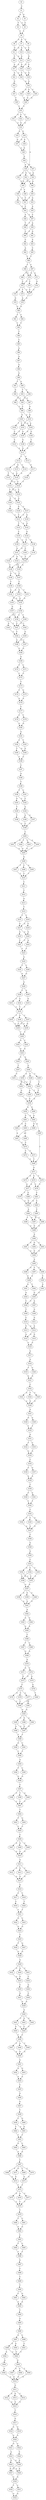 strict digraph  {
	S0 -> S1 [ label = C ];
	S1 -> S2 [ label = A ];
	S1 -> S3 [ label = G ];
	S2 -> S4 [ label = T ];
	S2 -> S5 [ label = C ];
	S3 -> S5 [ label = C ];
	S4 -> S6 [ label = T ];
	S5 -> S6 [ label = T ];
	S6 -> S7 [ label = G ];
	S6 -> S8 [ label = A ];
	S6 -> S9 [ label = T ];
	S7 -> S10 [ label = A ];
	S7 -> S11 [ label = G ];
	S7 -> S12 [ label = C ];
	S8 -> S11 [ label = G ];
	S9 -> S12 [ label = C ];
	S10 -> S13 [ label = A ];
	S11 -> S13 [ label = A ];
	S11 -> S14 [ label = C ];
	S12 -> S15 [ label = G ];
	S13 -> S16 [ label = G ];
	S13 -> S17 [ label = A ];
	S14 -> S17 [ label = A ];
	S15 -> S18 [ label = C ];
	S15 -> S16 [ label = G ];
	S16 -> S19 [ label = G ];
	S16 -> S20 [ label = C ];
	S17 -> S21 [ label = A ];
	S17 -> S20 [ label = C ];
	S18 -> S19 [ label = G ];
	S19 -> S22 [ label = A ];
	S20 -> S22 [ label = A ];
	S21 -> S23 [ label = G ];
	S22 -> S24 [ label = A ];
	S22 -> S25 [ label = G ];
	S22 -> S26 [ label = C ];
	S23 -> S27 [ label = T ];
	S24 -> S28 [ label = G ];
	S25 -> S28 [ label = G ];
	S26 -> S28 [ label = G ];
	S27 -> S29 [ label = T ];
	S28 -> S30 [ label = C ];
	S29 -> S30 [ label = C ];
	S30 -> S31 [ label = A ];
	S30 -> S32 [ label = C ];
	S30 -> S33 [ label = T ];
	S31 -> S34 [ label = G ];
	S32 -> S34 [ label = G ];
	S33 -> S34 [ label = G ];
	S34 -> S35 [ label = A ];
	S34 -> S36 [ label = G ];
	S35 -> S37 [ label = G ];
	S36 -> S38 [ label = A ];
	S36 -> S37 [ label = G ];
	S36 -> S39 [ label = A ];
	S37 -> S40 [ label = A ];
	S38 -> S40 [ label = A ];
	S39 -> S41 [ label = C ];
	S39 -> S42 [ label = G ];
	S39 -> S43 [ label = A ];
	S40 -> S44 [ label = A ];
	S41 -> S45 [ label = G ];
	S42 -> S46 [ label = A ];
	S42 -> S45 [ label = G ];
	S43 -> S45 [ label = G ];
	S43 -> S46 [ label = A ];
	S44 -> S39 [ label = A ];
	S44 -> S47 [ label = G ];
	S45 -> S48 [ label = T ];
	S45 -> S49 [ label = C ];
	S46 -> S50 [ label = A ];
	S47 -> S43 [ label = A ];
	S48 -> S51 [ label = T ];
	S49 -> S52 [ label = A ];
	S49 -> S51 [ label = T ];
	S50 -> S51 [ label = T ];
	S50 -> S53 [ label = G ];
	S51 -> S54 [ label = C ];
	S52 -> S54 [ label = C ];
	S53 -> S55 [ label = A ];
	S54 -> S56 [ label = A ];
	S54 -> S57 [ label = C ];
	S55 -> S57 [ label = C ];
	S56 -> S58 [ label = T ];
	S57 -> S59 [ label = A ];
	S57 -> S58 [ label = T ];
	S58 -> S60 [ label = C ];
	S59 -> S61 [ label = G ];
	S59 -> S60 [ label = C ];
	S60 -> S62 [ label = C ];
	S61 -> S63 [ label = A ];
	S62 -> S64 [ label = A ];
	S63 -> S65 [ label = C ];
	S64 -> S66 [ label = T ];
	S65 -> S66 [ label = T ];
	S66 -> S67 [ label = C ];
	S66 -> S68 [ label = T ];
	S67 -> S69 [ label = T ];
	S67 -> S70 [ label = G ];
	S67 -> S71 [ label = A ];
	S68 -> S70 [ label = G ];
	S69 -> S72 [ label = C ];
	S70 -> S73 [ label = T ];
	S70 -> S72 [ label = C ];
	S71 -> S74 [ label = G ];
	S72 -> S75 [ label = T ];
	S72 -> S76 [ label = A ];
	S72 -> S77 [ label = C ];
	S73 -> S77 [ label = C ];
	S74 -> S77 [ label = C ];
	S75 -> S78 [ label = A ];
	S76 -> S79 [ label = G ];
	S77 -> S78 [ label = A ];
	S78 -> S80 [ label = G ];
	S79 -> S80 [ label = G ];
	S80 -> S81 [ label = T ];
	S80 -> S82 [ label = C ];
	S81 -> S83 [ label = T ];
	S82 -> S83 [ label = T ];
	S83 -> S84 [ label = T ];
	S84 -> S85 [ label = C ];
	S85 -> S86 [ label = A ];
	S86 -> S87 [ label = A ];
	S87 -> S88 [ label = G ];
	S88 -> S89 [ label = G ];
	S89 -> S90 [ label = A ];
	S89 -> S91 [ label = T ];
	S90 -> S92 [ label = C ];
	S90 -> S93 [ label = T ];
	S91 -> S94 [ label = G ];
	S92 -> S95 [ label = C ];
	S93 -> S96 [ label = T ];
	S93 -> S97 [ label = G ];
	S94 -> S95 [ label = C ];
	S95 -> S98 [ label = C ];
	S96 -> S98 [ label = C ];
	S97 -> S99 [ label = G ];
	S98 -> S100 [ label = G ];
	S98 -> S101 [ label = A ];
	S99 -> S101 [ label = A ];
	S100 -> S102 [ label = A ];
	S100 -> S103 [ label = C ];
	S100 -> S104 [ label = T ];
	S101 -> S102 [ label = A ];
	S101 -> S103 [ label = C ];
	S102 -> S105 [ label = A ];
	S102 -> S106 [ label = G ];
	S103 -> S105 [ label = A ];
	S103 -> S107 [ label = C ];
	S104 -> S107 [ label = C ];
	S105 -> S108 [ label = G ];
	S106 -> S109 [ label = T ];
	S107 -> S110 [ label = C ];
	S108 -> S111 [ label = A ];
	S109 -> S111 [ label = A ];
	S110 -> S111 [ label = A ];
	S111 -> S112 [ label = T ];
	S111 -> S113 [ label = C ];
	S112 -> S114 [ label = T ];
	S112 -> S115 [ label = A ];
	S112 -> S116 [ label = C ];
	S113 -> S117 [ label = G ];
	S114 -> S118 [ label = A ];
	S114 -> S119 [ label = T ];
	S115 -> S118 [ label = A ];
	S116 -> S118 [ label = A ];
	S117 -> S120 [ label = G ];
	S118 -> S121 [ label = G ];
	S118 -> S122 [ label = C ];
	S119 -> S122 [ label = C ];
	S120 -> S122 [ label = C ];
	S121 -> S123 [ label = T ];
	S121 -> S124 [ label = C ];
	S122 -> S124 [ label = C ];
	S122 -> S123 [ label = T ];
	S123 -> S125 [ label = A ];
	S123 -> S126 [ label = C ];
	S124 -> S125 [ label = A ];
	S125 -> S127 [ label = C ];
	S125 -> S128 [ label = G ];
	S126 -> S129 [ label = T ];
	S127 -> S130 [ label = A ];
	S127 -> S131 [ label = C ];
	S128 -> S131 [ label = C ];
	S129 -> S131 [ label = C ];
	S130 -> S132 [ label = A ];
	S131 -> S133 [ label = T ];
	S131 -> S132 [ label = A ];
	S132 -> S134 [ label = G ];
	S133 -> S135 [ label = C ];
	S134 -> S136 [ label = T ];
	S134 -> S137 [ label = C ];
	S135 -> S137 [ label = C ];
	S135 -> S138 [ label = G ];
	S136 -> S139 [ label = T ];
	S137 -> S140 [ label = C ];
	S137 -> S141 [ label = A ];
	S138 -> S141 [ label = A ];
	S139 -> S142 [ label = T ];
	S140 -> S142 [ label = T ];
	S141 -> S143 [ label = A ];
	S141 -> S144 [ label = C ];
	S141 -> S142 [ label = T ];
	S142 -> S145 [ label = G ];
	S142 -> S146 [ label = C ];
	S143 -> S145 [ label = G ];
	S144 -> S146 [ label = C ];
	S145 -> S147 [ label = C ];
	S146 -> S148 [ label = G ];
	S146 -> S147 [ label = C ];
	S147 -> S149 [ label = C ];
	S148 -> S150 [ label = T ];
	S149 -> S151 [ label = T ];
	S149 -> S152 [ label = A ];
	S149 -> S153 [ label = G ];
	S150 -> S152 [ label = A ];
	S151 -> S154 [ label = G ];
	S152 -> S154 [ label = G ];
	S153 -> S155 [ label = T ];
	S153 -> S154 [ label = G ];
	S154 -> S156 [ label = T ];
	S155 -> S157 [ label = G ];
	S156 -> S158 [ label = C ];
	S156 -> S159 [ label = G ];
	S156 -> S160 [ label = T ];
	S157 -> S158 [ label = C ];
	S158 -> S161 [ label = C ];
	S158 -> S162 [ label = T ];
	S159 -> S163 [ label = A ];
	S159 -> S161 [ label = C ];
	S160 -> S161 [ label = C ];
	S161 -> S164 [ label = T ];
	S162 -> S165 [ label = G ];
	S163 -> S164 [ label = T ];
	S164 -> S166 [ label = G ];
	S164 -> S167 [ label = C ];
	S165 -> S166 [ label = G ];
	S166 -> S168 [ label = G ];
	S167 -> S168 [ label = G ];
	S168 -> S169 [ label = A ];
	S169 -> S170 [ label = T ];
	S169 -> S171 [ label = C ];
	S170 -> S172 [ label = C ];
	S171 -> S172 [ label = C ];
	S172 -> S173 [ label = T ];
	S173 -> S174 [ label = C ];
	S173 -> S175 [ label = G ];
	S174 -> S176 [ label = A ];
	S175 -> S176 [ label = A ];
	S176 -> S177 [ label = T ];
	S177 -> S178 [ label = C ];
	S177 -> S179 [ label = T ];
	S178 -> S180 [ label = G ];
	S179 -> S180 [ label = G ];
	S180 -> S181 [ label = A ];
	S181 -> S182 [ label = C ];
	S181 -> S183 [ label = T ];
	S182 -> S184 [ label = G ];
	S182 -> S185 [ label = T ];
	S183 -> S184 [ label = G ];
	S184 -> S186 [ label = C ];
	S185 -> S186 [ label = C ];
	S186 -> S187 [ label = C ];
	S187 -> S188 [ label = A ];
	S188 -> S189 [ label = T ];
	S189 -> S190 [ label = T ];
	S189 -> S191 [ label = C ];
	S190 -> S192 [ label = C ];
	S190 -> S193 [ label = G ];
	S191 -> S192 [ label = C ];
	S192 -> S194 [ label = A ];
	S193 -> S195 [ label = T ];
	S194 -> S196 [ label = A ];
	S194 -> S197 [ label = G ];
	S195 -> S198 [ label = T ];
	S196 -> S199 [ label = C ];
	S197 -> S199 [ label = C ];
	S198 -> S199 [ label = C ];
	S199 -> S200 [ label = C ];
	S200 -> S201 [ label = A ];
	S200 -> S202 [ label = T ];
	S200 -> S203 [ label = C ];
	S200 -> S204 [ label = G ];
	S201 -> S205 [ label = G ];
	S202 -> S205 [ label = G ];
	S203 -> S205 [ label = G ];
	S204 -> S205 [ label = G ];
	S205 -> S206 [ label = G ];
	S206 -> S207 [ label = T ];
	S206 -> S208 [ label = C ];
	S206 -> S209 [ label = A ];
	S207 -> S210 [ label = T ];
	S208 -> S210 [ label = T ];
	S209 -> S210 [ label = T ];
	S210 -> S211 [ label = C ];
	S211 -> S212 [ label = C ];
	S212 -> S213 [ label = A ];
	S213 -> S214 [ label = T ];
	S214 -> S215 [ label = T ];
	S214 -> S216 [ label = C ];
	S215 -> S217 [ label = A ];
	S216 -> S217 [ label = A ];
	S216 -> S218 [ label = C ];
	S217 -> S219 [ label = A ];
	S217 -> S220 [ label = G ];
	S218 -> S220 [ label = G ];
	S219 -> S221 [ label = C ];
	S220 -> S222 [ label = A ];
	S220 -> S221 [ label = C ];
	S221 -> S223 [ label = T ];
	S222 -> S223 [ label = T ];
	S223 -> S224 [ label = A ];
	S224 -> S225 [ label = T ];
	S224 -> S226 [ label = C ];
	S225 -> S227 [ label = G ];
	S226 -> S227 [ label = G ];
	S227 -> S228 [ label = A ];
	S228 -> S229 [ label = C ];
	S228 -> S230 [ label = A ];
	S229 -> S231 [ label = C ];
	S229 -> S232 [ label = A ];
	S230 -> S233 [ label = G ];
	S231 -> S234 [ label = T ];
	S232 -> S234 [ label = T ];
	S233 -> S234 [ label = T ];
	S234 -> S235 [ label = T ];
	S234 -> S236 [ label = G ];
	S234 -> S237 [ label = C ];
	S235 -> S238 [ label = C ];
	S236 -> S239 [ label = G ];
	S236 -> S238 [ label = C ];
	S237 -> S238 [ label = C ];
	S237 -> S239 [ label = G ];
	S238 -> S240 [ label = T ];
	S239 -> S240 [ label = T ];
	S240 -> S241 [ label = G ];
	S240 -> S242 [ label = C ];
	S241 -> S243 [ label = A ];
	S242 -> S243 [ label = A ];
	S243 -> S244 [ label = A ];
	S243 -> S245 [ label = C ];
	S244 -> S246 [ label = G ];
	S245 -> S247 [ label = T ];
	S246 -> S248 [ label = A ];
	S246 -> S249 [ label = T ];
	S246 -> S250 [ label = G ];
	S247 -> S251 [ label = C ];
	S248 -> S252 [ label = C ];
	S249 -> S253 [ label = T ];
	S250 -> S254 [ label = A ];
	S250 -> S252 [ label = C ];
	S251 -> S252 [ label = C ];
	S252 -> S255 [ label = A ];
	S252 -> S256 [ label = T ];
	S253 -> S256 [ label = T ];
	S254 -> S257 [ label = G ];
	S255 -> S258 [ label = G ];
	S256 -> S258 [ label = G ];
	S257 -> S258 [ label = G ];
	S258 -> S259 [ label = A ];
	S258 -> S260 [ label = G ];
	S259 -> S261 [ label = G ];
	S259 -> S262 [ label = A ];
	S260 -> S262 [ label = A ];
	S261 -> S263 [ label = A ];
	S261 -> S264 [ label = C ];
	S262 -> S265 [ label = G ];
	S262 -> S266 [ label = G ];
	S263 -> S267 [ label = A ];
	S264 -> S268 [ label = C ];
	S265 -> S269 [ label = T ];
	S266 -> S267 [ label = A ];
	S267 -> S270 [ label = C ];
	S268 -> S270 [ label = C ];
	S269 -> S271 [ label = G ];
	S270 -> S272 [ label = C ];
	S270 -> S273 [ label = T ];
	S271 -> S274 [ label = A ];
	S271 -> S275 [ label = G ];
	S271 -> S276 [ label = T ];
	S272 -> S269 [ label = T ];
	S273 -> S269 [ label = T ];
	S274 -> S277 [ label = A ];
	S274 -> S278 [ label = C ];
	S275 -> S277 [ label = A ];
	S276 -> S278 [ label = C ];
	S277 -> S279 [ label = T ];
	S277 -> S280 [ label = G ];
	S278 -> S281 [ label = C ];
	S279 -> S282 [ label = G ];
	S280 -> S282 [ label = G ];
	S281 -> S282 [ label = G ];
	S281 -> S283 [ label = C ];
	S282 -> S284 [ label = A ];
	S283 -> S285 [ label = C ];
	S284 -> S286 [ label = T ];
	S284 -> S287 [ label = G ];
	S284 -> S288 [ label = C ];
	S285 -> S287 [ label = G ];
	S286 -> S289 [ label = G ];
	S287 -> S289 [ label = G ];
	S288 -> S289 [ label = G ];
	S289 -> S290 [ label = A ];
	S290 -> S291 [ label = A ];
	S290 -> S292 [ label = G ];
	S290 -> S293 [ label = C ];
	S291 -> S294 [ label = G ];
	S292 -> S294 [ label = G ];
	S293 -> S294 [ label = G ];
	S294 -> S295 [ label = A ];
	S295 -> S296 [ label = G ];
	S295 -> S297 [ label = T ];
	S295 -> S298 [ label = C ];
	S296 -> S299 [ label = A ];
	S297 -> S299 [ label = A ];
	S298 -> S300 [ label = C ];
	S299 -> S301 [ label = A ];
	S299 -> S302 [ label = T ];
	S300 -> S303 [ label = G ];
	S301 -> S304 [ label = A ];
	S302 -> S305 [ label = G ];
	S303 -> S305 [ label = G ];
	S304 -> S306 [ label = C ];
	S305 -> S307 [ label = A ];
	S305 -> S306 [ label = C ];
	S306 -> S308 [ label = T ];
	S307 -> S309 [ label = G ];
	S308 -> S310 [ label = C ];
	S309 -> S311 [ label = G ];
	S310 -> S312 [ label = A ];
	S310 -> S313 [ label = G ];
	S311 -> S312 [ label = A ];
	S312 -> S314 [ label = A ];
	S312 -> S315 [ label = G ];
	S313 -> S314 [ label = A ];
	S314 -> S316 [ label = C ];
	S315 -> S316 [ label = C ];
	S316 -> S317 [ label = A ];
	S317 -> S318 [ label = A ];
	S318 -> S319 [ label = T ];
	S318 -> S320 [ label = C ];
	S319 -> S321 [ label = G ];
	S320 -> S321 [ label = G ];
	S321 -> S322 [ label = C ];
	S322 -> S323 [ label = A ];
	S322 -> S324 [ label = T ];
	S322 -> S325 [ label = C ];
	S323 -> S326 [ label = A ];
	S324 -> S326 [ label = A ];
	S325 -> S326 [ label = A ];
	S326 -> S327 [ label = A ];
	S327 -> S328 [ label = G ];
	S327 -> S329 [ label = A ];
	S328 -> S330 [ label = T ];
	S329 -> S330 [ label = T ];
	S330 -> S331 [ label = A ];
	S331 -> S332 [ label = T ];
	S331 -> S333 [ label = C ];
	S332 -> S334 [ label = G ];
	S333 -> S334 [ label = G ];
	S334 -> S335 [ label = C ];
	S335 -> S336 [ label = C ];
	S335 -> S337 [ label = G ];
	S336 -> S338 [ label = A ];
	S337 -> S338 [ label = A ];
	S338 -> S339 [ label = T ];
	S339 -> S340 [ label = C ];
	S339 -> S341 [ label = A ];
	S340 -> S342 [ label = T ];
	S341 -> S342 [ label = T ];
	S342 -> S343 [ label = C ];
	S343 -> S344 [ label = T ];
	S343 -> S345 [ label = C ];
	S343 -> S346 [ label = G ];
	S344 -> S347 [ label = A ];
	S345 -> S347 [ label = A ];
	S346 -> S347 [ label = A ];
	S347 -> S348 [ label = T ];
	S348 -> S349 [ label = G ];
	S349 -> S350 [ label = G ];
	S350 -> S351 [ label = C ];
	S351 -> S352 [ label = C ];
	S351 -> S353 [ label = T ];
	S351 -> S354 [ label = G ];
	S352 -> S355 [ label = C ];
	S352 -> S356 [ label = A ];
	S353 -> S355 [ label = C ];
	S354 -> S355 [ label = C ];
	S354 -> S356 [ label = A ];
	S355 -> S357 [ label = G ];
	S356 -> S357 [ label = G ];
	S357 -> S358 [ label = A ];
	S357 -> S359 [ label = G ];
	S357 -> S360 [ label = C ];
	S358 -> S361 [ label = A ];
	S359 -> S361 [ label = A ];
	S360 -> S361 [ label = A ];
	S361 -> S362 [ label = A ];
	S362 -> S363 [ label = A ];
	S362 -> S364 [ label = G ];
	S363 -> S365 [ label = A ];
	S364 -> S365 [ label = A ];
	S365 -> S366 [ label = T ];
	S366 -> S367 [ label = T ];
	S366 -> S368 [ label = C ];
	S367 -> S369 [ label = G ];
	S368 -> S369 [ label = G ];
	S369 -> S370 [ label = G ];
	S370 -> S371 [ label = A ];
	S370 -> S372 [ label = C ];
	S371 -> S373 [ label = G ];
	S372 -> S374 [ label = A ];
	S372 -> S373 [ label = G ];
	S373 -> S375 [ label = C ];
	S374 -> S376 [ label = G ];
	S375 -> S377 [ label = A ];
	S375 -> S378 [ label = C ];
	S375 -> S379 [ label = G ];
	S376 -> S380 [ label = T ];
	S377 -> S381 [ label = A ];
	S378 -> S382 [ label = C ];
	S379 -> S382 [ label = C ];
	S380 -> S382 [ label = C ];
	S381 -> S383 [ label = G ];
	S382 -> S383 [ label = G ];
	S383 -> S384 [ label = A ];
	S383 -> S385 [ label = C ];
	S383 -> S386 [ label = G ];
	S384 -> S387 [ label = G ];
	S385 -> S388 [ label = A ];
	S385 -> S387 [ label = G ];
	S386 -> S387 [ label = G ];
	S387 -> S389 [ label = T ];
	S388 -> S389 [ label = T ];
	S389 -> S390 [ label = G ];
	S389 -> S391 [ label = C ];
	S390 -> S392 [ label = T ];
	S391 -> S392 [ label = T ];
	S392 -> S393 [ label = A ];
	S393 -> S394 [ label = T ];
	S393 -> S395 [ label = C ];
	S394 -> S396 [ label = G ];
	S395 -> S396 [ label = G ];
	S396 -> S397 [ label = C ];
	S397 -> S398 [ label = C ];
	S397 -> S399 [ label = T ];
	S397 -> S400 [ label = G ];
	S398 -> S401 [ label = C ];
	S399 -> S401 [ label = C ];
	S400 -> S401 [ label = C ];
	S401 -> S402 [ label = T ];
	S402 -> S403 [ label = T ];
	S402 -> S404 [ label = G ];
	S403 -> S405 [ label = C ];
	S404 -> S405 [ label = C ];
	S405 -> S406 [ label = C ];
	S406 -> S407 [ label = A ];
	S406 -> S408 [ label = G ];
	S406 -> S409 [ label = C ];
	S407 -> S410 [ label = G ];
	S408 -> S410 [ label = G ];
	S409 -> S410 [ label = G ];
	S410 -> S411 [ label = A ];
	S411 -> S412 [ label = A ];
	S411 -> S413 [ label = G ];
	S411 -> S414 [ label = C ];
	S412 -> S415 [ label = G ];
	S413 -> S415 [ label = G ];
	S414 -> S415 [ label = G ];
	S415 -> S416 [ label = A ];
	S416 -> S417 [ label = C ];
	S416 -> S418 [ label = T ];
	S417 -> S419 [ label = C ];
	S418 -> S420 [ label = T ];
	S419 -> S421 [ label = T ];
	S420 -> S421 [ label = T ];
	S421 -> S422 [ label = G ];
	S421 -> S423 [ label = C ];
	S422 -> S424 [ label = G ];
	S423 -> S424 [ label = G ];
	S424 -> S425 [ label = T ];
	S425 -> S426 [ label = T ];
	S425 -> S427 [ label = G ];
	S426 -> S428 [ label = G ];
	S427 -> S428 [ label = G ];
	S428 -> S429 [ label = A ];
	S429 -> S430 [ label = A ];
	S429 -> S431 [ label = C ];
	S429 -> S432 [ label = G ];
	S430 -> S433 [ label = G ];
	S431 -> S434 [ label = C ];
	S432 -> S433 [ label = G ];
	S433 -> S435 [ label = T ];
	S434 -> S436 [ label = G ];
	S435 -> S437 [ label = G ];
	S436 -> S438 [ label = C ];
	S437 -> S439 [ label = A ];
	S438 -> S439 [ label = A ];
	S439 -> S440 [ label = A ];
	S440 -> S441 [ label = C ];
	S440 -> S442 [ label = G ];
	S440 -> S443 [ label = A ];
	S441 -> S444 [ label = C ];
	S441 -> S445 [ label = G ];
	S442 -> S444 [ label = C ];
	S443 -> S444 [ label = C ];
	S444 -> S446 [ label = C ];
	S445 -> S446 [ label = C ];
	S446 -> S447 [ label = C ];
	S446 -> S448 [ label = A ];
	S446 -> S449 [ label = T ];
	S447 -> S450 [ label = A ];
	S448 -> S450 [ label = A ];
	S449 -> S450 [ label = A ];
	S450 -> S451 [ label = A ];
	S451 -> S452 [ label = A ];
	S451 -> S453 [ label = G ];
	S452 -> S454 [ label = A ];
	S453 -> S454 [ label = A ];
	S454 -> S455 [ label = T ];
	S455 -> S456 [ label = G ];
	S456 -> S457 [ label = G ];
	S457 -> S458 [ label = T ];
	S458 -> S459 [ label = C ];
	S458 -> S460 [ label = G ];
	S459 -> S461 [ label = A ];
	S459 -> S462 [ label = C ];
	S460 -> S461 [ label = A ];
	S461 -> S463 [ label = T ];
	S462 -> S463 [ label = T ];
	S463 -> S464 [ label = G ];
	S463 -> S465 [ label = C ];
	S464 -> S466 [ label = A ];
	S465 -> S466 [ label = A ];
	S466 -> S467 [ label = C ];
	S467 -> S468 [ label = A ];
	S467 -> S469 [ label = T ];
	S467 -> S470 [ label = C ];
	S467 -> S471 [ label = G ];
	S468 -> S472 [ label = G ];
	S469 -> S473 [ label = A ];
	S470 -> S473 [ label = A ];
	S471 -> S472 [ label = G ];
	S472 -> S474 [ label = T ];
	S473 -> S474 [ label = T ];
	S474 -> S475 [ label = G ];
	S474 -> S476 [ label = A ];
	S474 -> S477 [ label = C ];
	S475 -> S478 [ label = T ];
	S476 -> S478 [ label = T ];
	S477 -> S478 [ label = T ];
	S478 -> S479 [ label = T ];
	S479 -> S480 [ label = T ];
	S479 -> S481 [ label = C ];
	S480 -> S482 [ label = G ];
	S481 -> S482 [ label = G ];
	S482 -> S483 [ label = C ];
	S483 -> S484 [ label = T ];
	S483 -> S485 [ label = C ];
	S484 -> S486 [ label = T ];
	S485 -> S486 [ label = T ];
	S486 -> S487 [ label = G ];
	S487 -> S488 [ label = C ];
	S488 -> S489 [ label = C ];
	S489 -> S490 [ label = T ];
	S490 -> S491 [ label = C ];
	S490 -> S492 [ label = G ];
	S491 -> S493 [ label = A ];
	S492 -> S493 [ label = A ];
	S493 -> S494 [ label = T ];
	S494 -> S495 [ label = G ];
	S495 -> S496 [ label = G ];
	S496 -> S497 [ label = G ];
	S496 -> S498 [ label = C ];
	S497 -> S499 [ label = G ];
	S497 -> S500 [ label = A ];
	S498 -> S501 [ label = C ];
	S499 -> S502 [ label = A ];
	S499 -> S503 [ label = C ];
	S500 -> S503 [ label = C ];
	S501 -> S503 [ label = C ];
	S502 -> S504 [ label = A ];
	S503 -> S505 [ label = G ];
	S504 -> S506 [ label = A ];
	S505 -> S507 [ label = G ];
	S505 -> S508 [ label = C ];
	S505 -> S509 [ label = T ];
	S506 -> S510 [ label = G ];
	S507 -> S510 [ label = G ];
	S508 -> S510 [ label = G ];
	S509 -> S510 [ label = G ];
	S510 -> S511 [ label = G ];
	S511 -> S512 [ label = A ];
	S511 -> S513 [ label = G ];
	S511 -> S514 [ label = C ];
	S512 -> S515 [ label = A ];
	S513 -> S515 [ label = A ];
	S514 -> S515 [ label = A ];
	S515 -> S516 [ label = T ];
	S516 -> S517 [ label = G ];
	S517 -> S518 [ label = A ];
	S517 -> S519 [ label = G ];
	S518 -> S520 [ label = A ];
	S519 -> S520 [ label = A ];
	S520 -> S521 [ label = G ];
	S520 -> S522 [ label = C ];
	S521 -> S523 [ label = A ];
	S522 -> S524 [ label = C ];
	S523 -> S525 [ label = G ];
	S523 -> S526 [ label = A ];
	S524 -> S526 [ label = A ];
	S525 -> S527 [ label = G ];
	S525 -> S528 [ label = A ];
	S526 -> S528 [ label = A ];
	S526 -> S527 [ label = G ];
	S527 -> S529 [ label = G ];
	S528 -> S529 [ label = G ];
	S529 -> S530 [ label = T ];
	S529 -> S531 [ label = C ];
	S530 -> S532 [ label = G ];
	S531 -> S532 [ label = G ];
}
